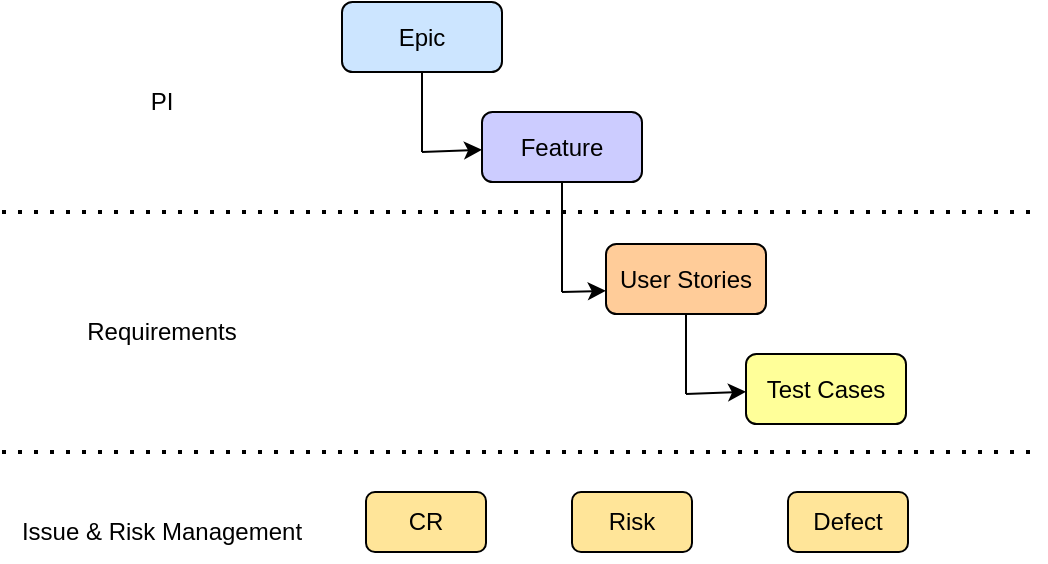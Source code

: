 <mxfile version="20.8.16" type="github">
  <diagram name="Page-1" id="ZTCbJt9S_ZoOV3ar86H1">
    <mxGraphModel dx="936" dy="494" grid="1" gridSize="10" guides="1" tooltips="1" connect="1" arrows="1" fold="1" page="1" pageScale="1" pageWidth="850" pageHeight="1100" math="0" shadow="0">
      <root>
        <mxCell id="0" />
        <mxCell id="1" parent="0" />
        <mxCell id="rz33jFPamCybTyYjZIxQ-1" value="" style="endArrow=none;dashed=1;html=1;dashPattern=1 3;strokeWidth=2;rounded=0;" parent="1" edge="1">
          <mxGeometry width="50" height="50" relative="1" as="geometry">
            <mxPoint x="120" y="240" as="sourcePoint" />
            <mxPoint x="640" y="240" as="targetPoint" />
          </mxGeometry>
        </mxCell>
        <mxCell id="rz33jFPamCybTyYjZIxQ-2" value="" style="endArrow=none;dashed=1;html=1;dashPattern=1 3;strokeWidth=2;rounded=0;" parent="1" edge="1">
          <mxGeometry width="50" height="50" relative="1" as="geometry">
            <mxPoint x="120" y="360" as="sourcePoint" />
            <mxPoint x="640" y="360" as="targetPoint" />
          </mxGeometry>
        </mxCell>
        <mxCell id="rz33jFPamCybTyYjZIxQ-3" value="Issue &amp;amp; Risk Management" style="text;html=1;strokeColor=none;fillColor=none;align=center;verticalAlign=middle;whiteSpace=wrap;rounded=0;" parent="1" vertex="1">
          <mxGeometry x="120" y="385" width="160" height="30" as="geometry" />
        </mxCell>
        <mxCell id="rz33jFPamCybTyYjZIxQ-4" value="Requirements" style="text;html=1;strokeColor=none;fillColor=none;align=center;verticalAlign=middle;whiteSpace=wrap;rounded=0;" parent="1" vertex="1">
          <mxGeometry x="120" y="285" width="160" height="30" as="geometry" />
        </mxCell>
        <mxCell id="rz33jFPamCybTyYjZIxQ-5" value="PI" style="text;html=1;strokeColor=none;fillColor=none;align=center;verticalAlign=middle;whiteSpace=wrap;rounded=0;" parent="1" vertex="1">
          <mxGeometry x="120" y="170" width="160" height="30" as="geometry" />
        </mxCell>
        <mxCell id="rz33jFPamCybTyYjZIxQ-12" value="Epic" style="rounded=1;whiteSpace=wrap;html=1;fillColor=#CCE5FF;" parent="1" vertex="1">
          <mxGeometry x="290" y="135" width="80" height="35" as="geometry" />
        </mxCell>
        <mxCell id="rz33jFPamCybTyYjZIxQ-13" value="Feature" style="rounded=1;whiteSpace=wrap;html=1;fillColor=#CCCCFF;" parent="1" vertex="1">
          <mxGeometry x="360" y="190" width="80" height="35" as="geometry" />
        </mxCell>
        <mxCell id="rz33jFPamCybTyYjZIxQ-14" value="" style="endArrow=none;html=1;rounded=0;entryX=0.5;entryY=1;entryDx=0;entryDy=0;" parent="1" target="rz33jFPamCybTyYjZIxQ-12" edge="1">
          <mxGeometry width="50" height="50" relative="1" as="geometry">
            <mxPoint x="330" y="210" as="sourcePoint" />
            <mxPoint x="490" y="150" as="targetPoint" />
          </mxGeometry>
        </mxCell>
        <mxCell id="rz33jFPamCybTyYjZIxQ-15" value="" style="endArrow=classic;html=1;rounded=0;" parent="1" target="rz33jFPamCybTyYjZIxQ-13" edge="1">
          <mxGeometry width="50" height="50" relative="1" as="geometry">
            <mxPoint x="330" y="210" as="sourcePoint" />
            <mxPoint x="490" y="150" as="targetPoint" />
          </mxGeometry>
        </mxCell>
        <mxCell id="rz33jFPamCybTyYjZIxQ-16" value="User Stories" style="rounded=1;whiteSpace=wrap;html=1;fillColor=#FFCC99;" parent="1" vertex="1">
          <mxGeometry x="422" y="256" width="80" height="35" as="geometry" />
        </mxCell>
        <mxCell id="rz33jFPamCybTyYjZIxQ-17" value="Test Cases" style="rounded=1;whiteSpace=wrap;html=1;fillColor=#FFFF99;" parent="1" vertex="1">
          <mxGeometry x="492" y="311" width="80" height="35" as="geometry" />
        </mxCell>
        <mxCell id="rz33jFPamCybTyYjZIxQ-18" value="" style="endArrow=none;html=1;rounded=0;entryX=0.5;entryY=1;entryDx=0;entryDy=0;" parent="1" target="rz33jFPamCybTyYjZIxQ-16" edge="1">
          <mxGeometry width="50" height="50" relative="1" as="geometry">
            <mxPoint x="462" y="331" as="sourcePoint" />
            <mxPoint x="622" y="271" as="targetPoint" />
          </mxGeometry>
        </mxCell>
        <mxCell id="rz33jFPamCybTyYjZIxQ-19" value="" style="endArrow=classic;html=1;rounded=0;" parent="1" target="rz33jFPamCybTyYjZIxQ-17" edge="1">
          <mxGeometry width="50" height="50" relative="1" as="geometry">
            <mxPoint x="462" y="331" as="sourcePoint" />
            <mxPoint x="622" y="271" as="targetPoint" />
          </mxGeometry>
        </mxCell>
        <mxCell id="rz33jFPamCybTyYjZIxQ-20" value="&lt;span style=&quot;&quot;&gt;CR&lt;/span&gt;" style="rounded=1;whiteSpace=wrap;html=1;fillColor=#FFE599;" parent="1" vertex="1">
          <mxGeometry x="302" y="380" width="60" height="30" as="geometry" />
        </mxCell>
        <mxCell id="rz33jFPamCybTyYjZIxQ-21" value="Risk" style="rounded=1;whiteSpace=wrap;html=1;fillColor=#FFE599;" parent="1" vertex="1">
          <mxGeometry x="405" y="380" width="60" height="30" as="geometry" />
        </mxCell>
        <mxCell id="rz33jFPamCybTyYjZIxQ-22" value="Defect" style="rounded=1;whiteSpace=wrap;html=1;fillColor=#FFE599;" parent="1" vertex="1">
          <mxGeometry x="513" y="380" width="60" height="30" as="geometry" />
        </mxCell>
        <mxCell id="rz33jFPamCybTyYjZIxQ-23" value="" style="endArrow=none;html=1;rounded=0;fontSize=12;entryX=0.5;entryY=1;entryDx=0;entryDy=0;" parent="1" target="rz33jFPamCybTyYjZIxQ-13" edge="1">
          <mxGeometry width="50" height="50" relative="1" as="geometry">
            <mxPoint x="400" y="280" as="sourcePoint" />
            <mxPoint x="450" y="230" as="targetPoint" />
          </mxGeometry>
        </mxCell>
        <mxCell id="rz33jFPamCybTyYjZIxQ-24" value="" style="endArrow=classic;html=1;rounded=0;fontSize=12;entryX=-0.001;entryY=0.669;entryDx=0;entryDy=0;entryPerimeter=0;" parent="1" target="rz33jFPamCybTyYjZIxQ-16" edge="1">
          <mxGeometry width="50" height="50" relative="1" as="geometry">
            <mxPoint x="400" y="280" as="sourcePoint" />
            <mxPoint x="470" y="240" as="targetPoint" />
          </mxGeometry>
        </mxCell>
      </root>
    </mxGraphModel>
  </diagram>
</mxfile>

